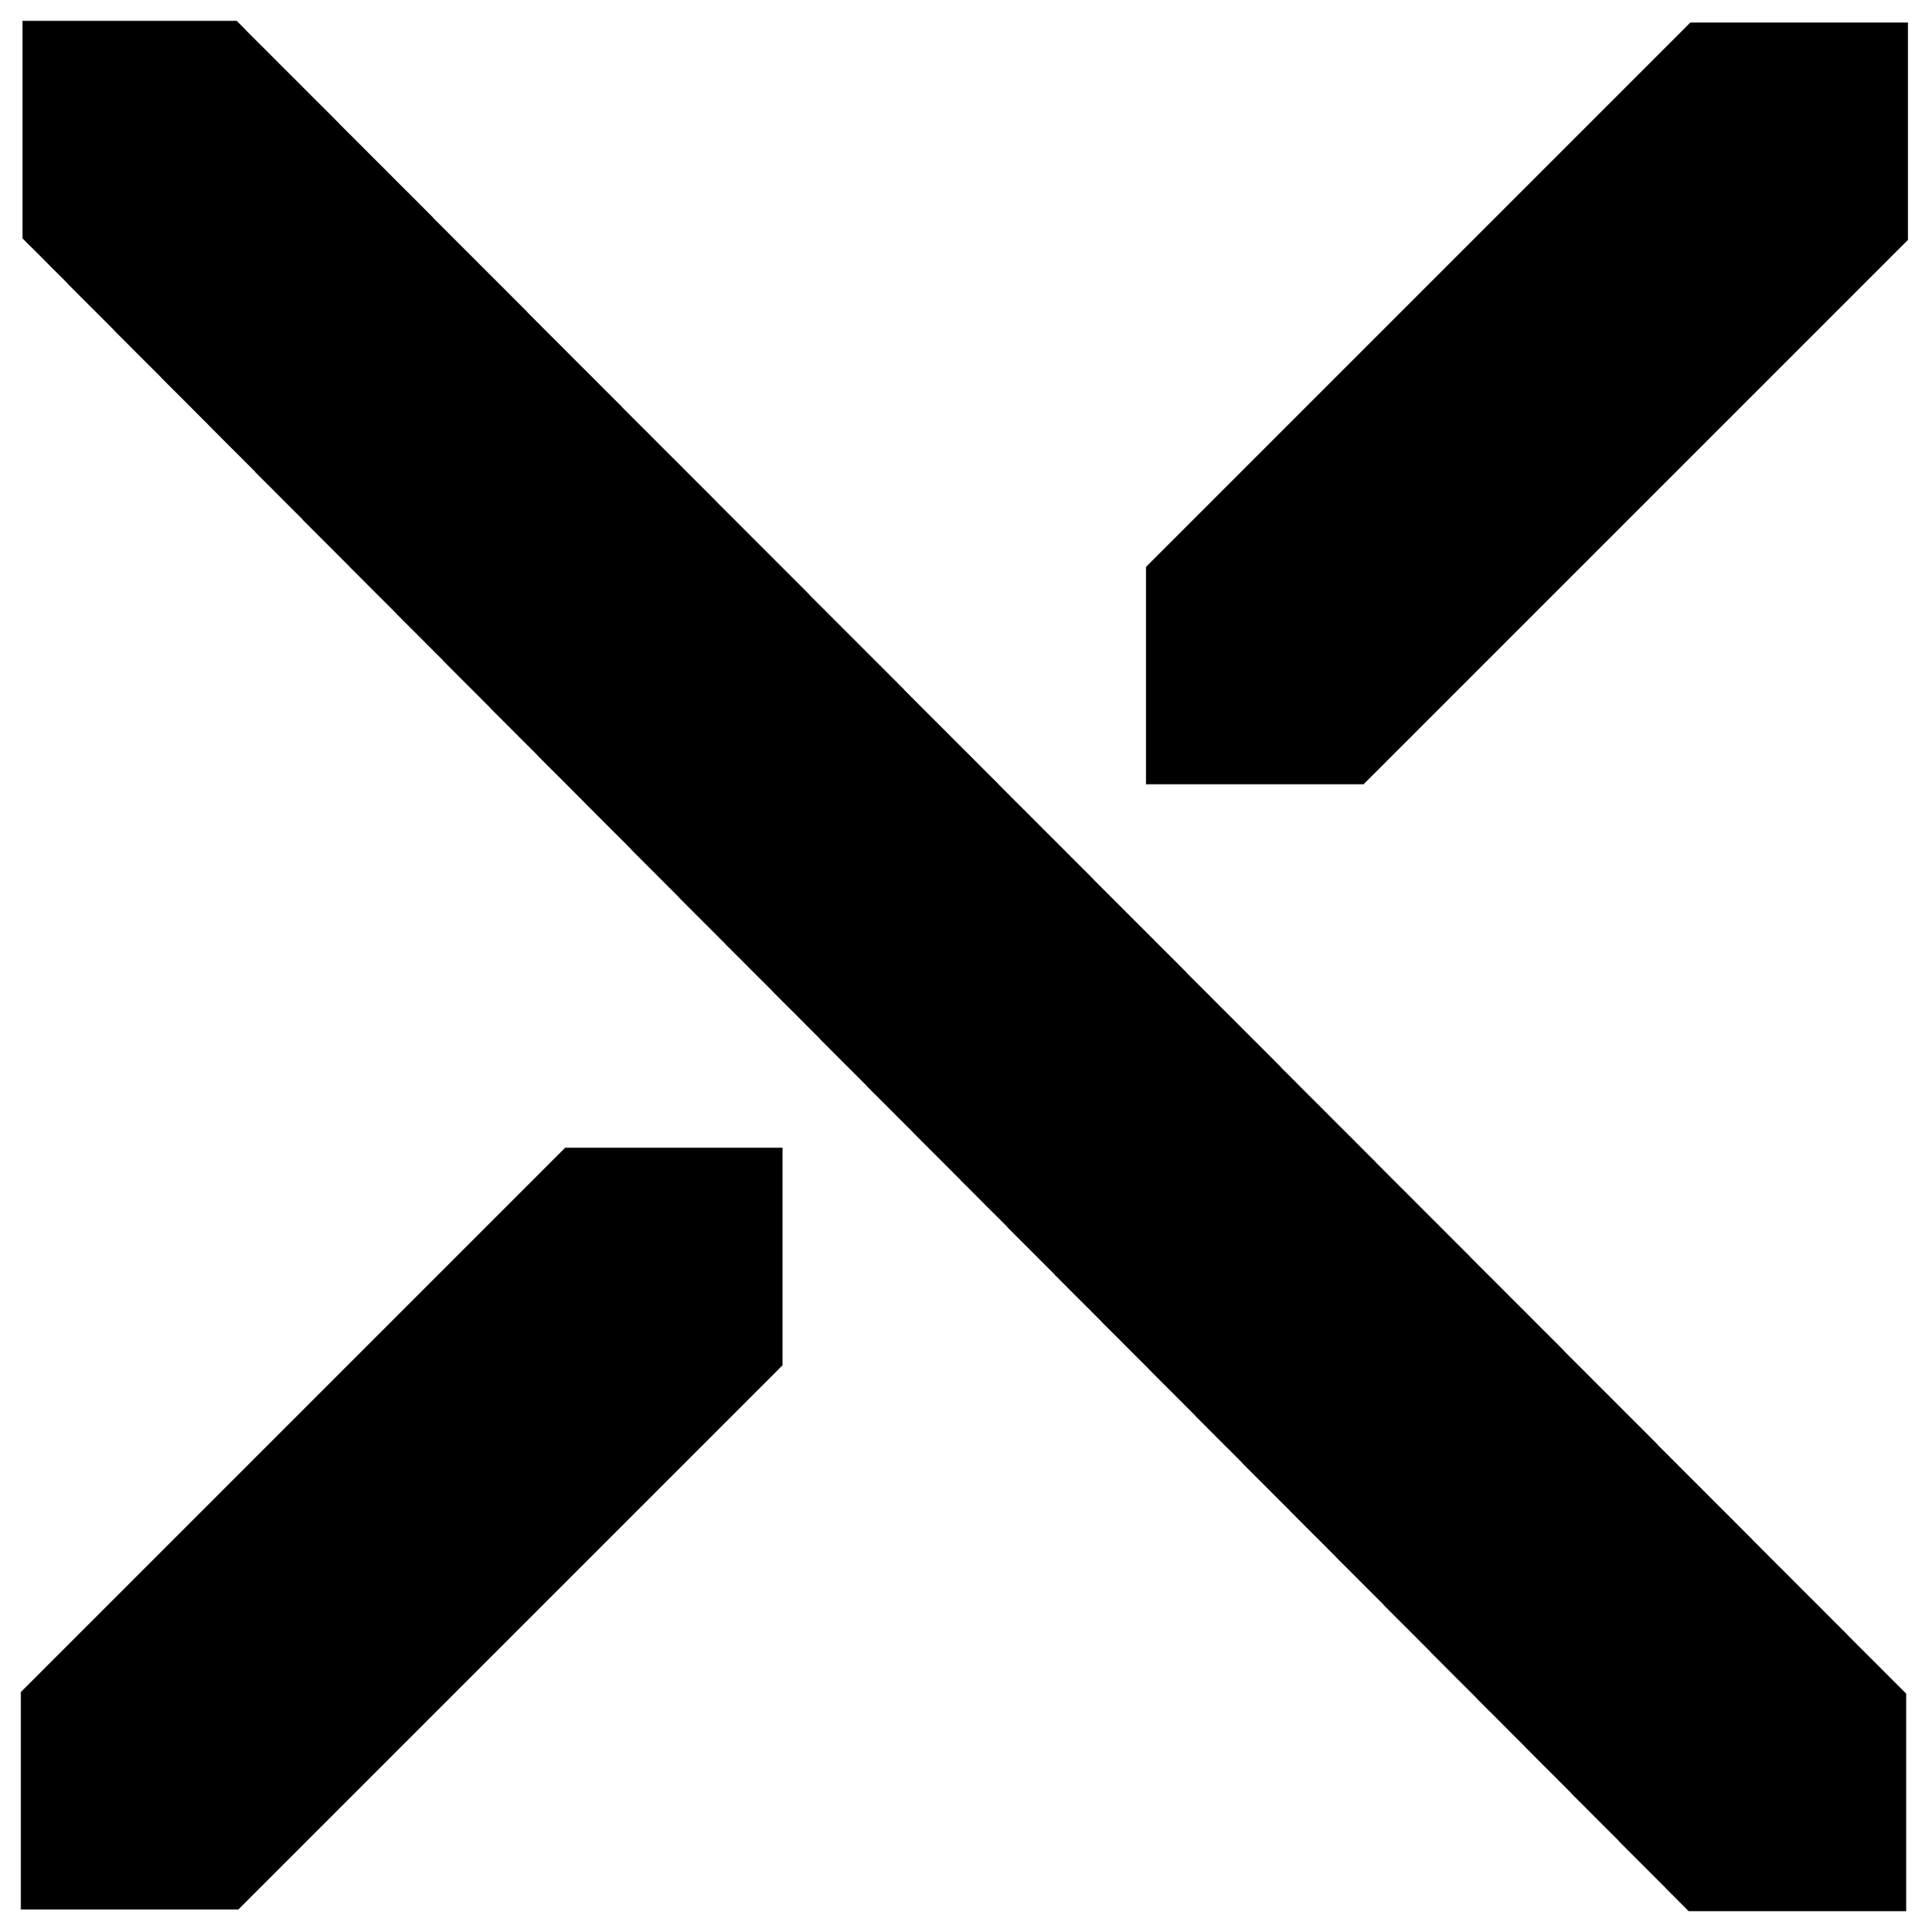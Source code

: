 


\begin{tikzpicture}[y=0.80pt, x=0.80pt, yscale=-1.0, xscale=1.0, inner sep=0pt, outer sep=0pt]
\begin{scope}[shift={(100.0,1706.0)},nonzero rule]
  \path[draw=.,fill=.,line width=1.600pt] (1589.0,-1018.0) --
    (1263.0,-692.0) -- (1134.0,-692.0) -- (1134.0,-821.0) --
    (1460.0,-1147.0) -- (1589.0,-1147.0) -- (1589.0,-1018.0) --
    cycle(1588.0,-16.0) -- (1459.0,-16.0) -- (460.0,-1019.0) --
    (460.0,-1148.0) -- (587.0,-1148.0) -- (1588.0,-145.0) --
    (1588.0,-16.0) -- cycle(914.0,-343.0) -- (588.0,-17.0) --
    (459.0,-17.0) -- (459.0,-146.0) -- (785.0,-472.0) --
    (914.0,-472.0) -- (914.0,-343.0) -- cycle;
\end{scope}

\end{tikzpicture}

